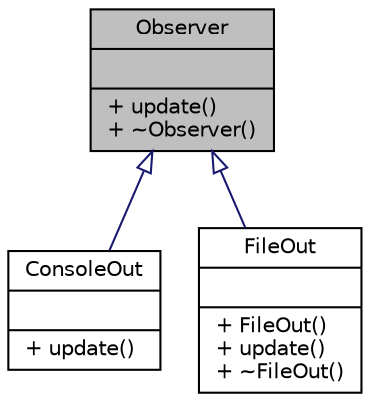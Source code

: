 digraph "Observer"
{
 // INTERACTIVE_SVG=YES
  edge [fontname="Helvetica",fontsize="10",labelfontname="Helvetica",labelfontsize="10"];
  node [fontname="Helvetica",fontsize="10",shape=record];
  Node1 [label="{Observer\n||+ update()\l+ ~Observer()\l}",height=0.2,width=0.4,color="black", fillcolor="grey75", style="filled" fontcolor="black"];
  Node1 -> Node2 [dir="back",color="midnightblue",fontsize="10",style="solid",arrowtail="onormal",fontname="Helvetica"];
  Node2 [label="{ConsoleOut\n||+ update()\l}",height=0.2,width=0.4,color="black", fillcolor="white", style="filled",URL="$class_console_out.html"];
  Node1 -> Node3 [dir="back",color="midnightblue",fontsize="10",style="solid",arrowtail="onormal",fontname="Helvetica"];
  Node3 [label="{FileOut\n||+ FileOut()\l+ update()\l+ ~FileOut()\l}",height=0.2,width=0.4,color="black", fillcolor="white", style="filled",URL="$class_file_out.html"];
}
